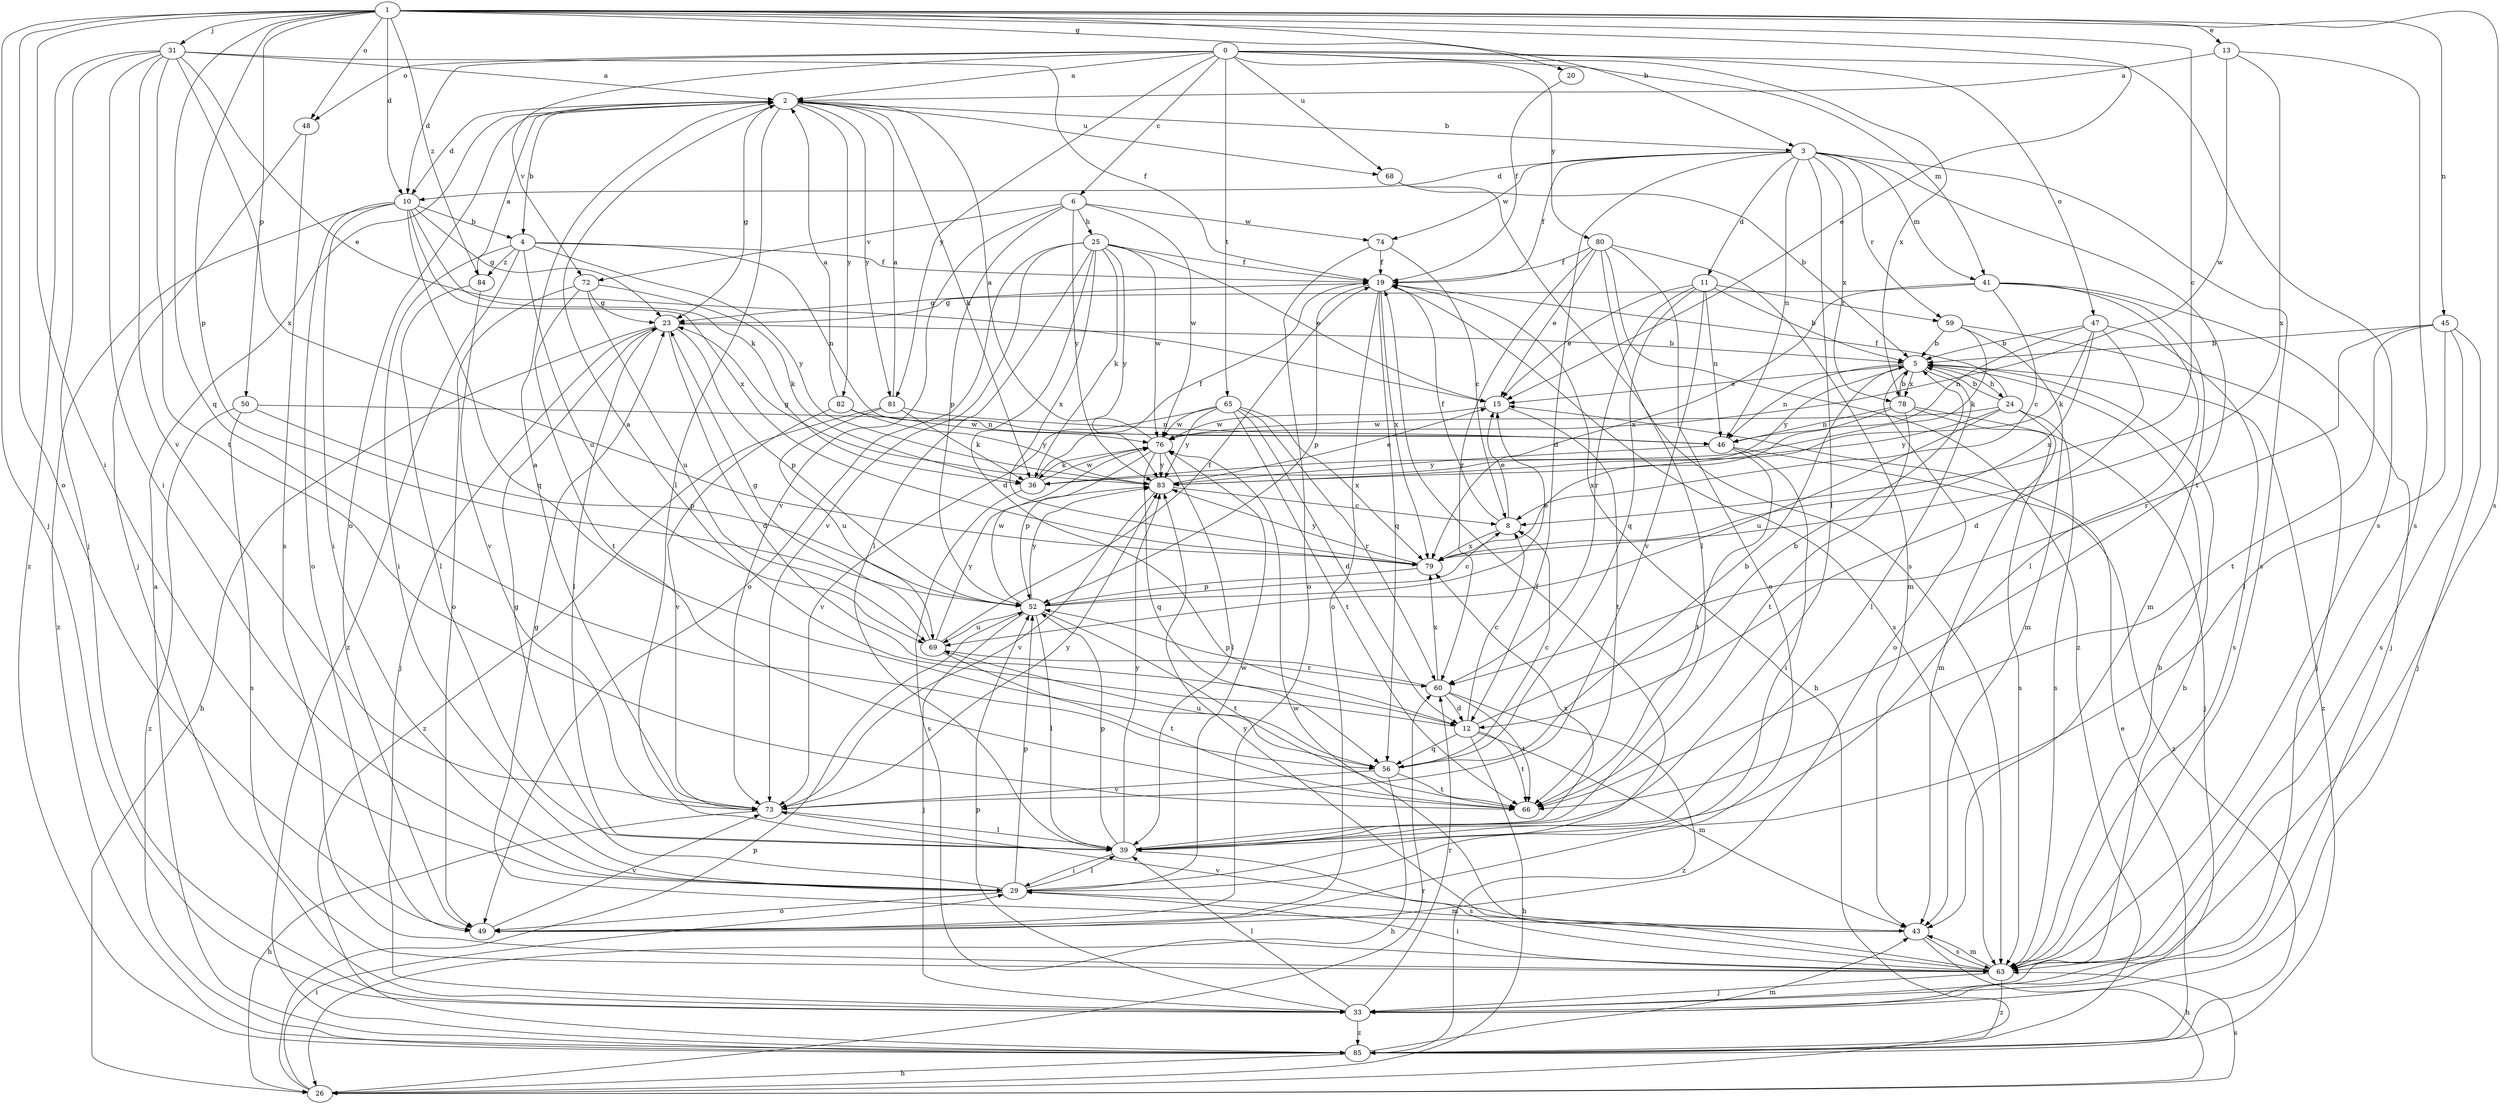 strict digraph  {
0;
1;
2;
3;
4;
5;
6;
8;
10;
11;
12;
13;
15;
19;
20;
23;
24;
25;
26;
29;
31;
33;
36;
39;
41;
43;
45;
46;
47;
48;
49;
50;
52;
56;
59;
60;
63;
65;
66;
68;
69;
72;
73;
74;
76;
78;
79;
80;
81;
82;
83;
84;
85;
0 -> 2  [label=a];
0 -> 6  [label=c];
0 -> 10  [label=d];
0 -> 41  [label=m];
0 -> 47  [label=o];
0 -> 48  [label=o];
0 -> 63  [label=s];
0 -> 65  [label=t];
0 -> 68  [label=u];
0 -> 72  [label=v];
0 -> 78  [label=x];
0 -> 80  [label=y];
0 -> 81  [label=y];
1 -> 3  [label=b];
1 -> 8  [label=c];
1 -> 10  [label=d];
1 -> 13  [label=e];
1 -> 15  [label=e];
1 -> 20  [label=g];
1 -> 29  [label=i];
1 -> 31  [label=j];
1 -> 33  [label=j];
1 -> 45  [label=n];
1 -> 48  [label=o];
1 -> 49  [label=o];
1 -> 50  [label=p];
1 -> 52  [label=p];
1 -> 56  [label=q];
1 -> 63  [label=s];
1 -> 84  [label=z];
2 -> 3  [label=b];
2 -> 4  [label=b];
2 -> 10  [label=d];
2 -> 23  [label=g];
2 -> 36  [label=k];
2 -> 39  [label=l];
2 -> 49  [label=o];
2 -> 68  [label=u];
2 -> 81  [label=y];
2 -> 82  [label=y];
3 -> 10  [label=d];
3 -> 11  [label=d];
3 -> 12  [label=d];
3 -> 19  [label=f];
3 -> 39  [label=l];
3 -> 41  [label=m];
3 -> 46  [label=n];
3 -> 59  [label=r];
3 -> 63  [label=s];
3 -> 66  [label=t];
3 -> 74  [label=w];
3 -> 78  [label=x];
4 -> 19  [label=f];
4 -> 29  [label=i];
4 -> 46  [label=n];
4 -> 69  [label=u];
4 -> 83  [label=y];
4 -> 84  [label=z];
4 -> 85  [label=z];
5 -> 15  [label=e];
5 -> 24  [label=h];
5 -> 39  [label=l];
5 -> 46  [label=n];
5 -> 49  [label=o];
5 -> 78  [label=x];
5 -> 83  [label=y];
5 -> 85  [label=z];
6 -> 25  [label=h];
6 -> 52  [label=p];
6 -> 72  [label=v];
6 -> 73  [label=v];
6 -> 74  [label=w];
6 -> 76  [label=w];
6 -> 83  [label=y];
8 -> 15  [label=e];
8 -> 19  [label=f];
8 -> 79  [label=x];
10 -> 4  [label=b];
10 -> 23  [label=g];
10 -> 29  [label=i];
10 -> 36  [label=k];
10 -> 49  [label=o];
10 -> 56  [label=q];
10 -> 79  [label=x];
10 -> 85  [label=z];
11 -> 5  [label=b];
11 -> 15  [label=e];
11 -> 46  [label=n];
11 -> 56  [label=q];
11 -> 59  [label=r];
11 -> 60  [label=r];
11 -> 73  [label=v];
12 -> 2  [label=a];
12 -> 5  [label=b];
12 -> 8  [label=c];
12 -> 26  [label=h];
12 -> 43  [label=m];
12 -> 56  [label=q];
12 -> 66  [label=t];
13 -> 2  [label=a];
13 -> 63  [label=s];
13 -> 76  [label=w];
13 -> 79  [label=x];
15 -> 66  [label=t];
15 -> 76  [label=w];
19 -> 23  [label=g];
19 -> 26  [label=h];
19 -> 49  [label=o];
19 -> 52  [label=p];
19 -> 56  [label=q];
19 -> 63  [label=s];
19 -> 79  [label=x];
20 -> 19  [label=f];
23 -> 5  [label=b];
23 -> 12  [label=d];
23 -> 26  [label=h];
23 -> 33  [label=j];
23 -> 39  [label=l];
23 -> 52  [label=p];
24 -> 5  [label=b];
24 -> 19  [label=f];
24 -> 43  [label=m];
24 -> 63  [label=s];
24 -> 69  [label=u];
24 -> 76  [label=w];
24 -> 83  [label=y];
25 -> 12  [label=d];
25 -> 15  [label=e];
25 -> 19  [label=f];
25 -> 36  [label=k];
25 -> 39  [label=l];
25 -> 49  [label=o];
25 -> 73  [label=v];
25 -> 76  [label=w];
25 -> 79  [label=x];
25 -> 83  [label=y];
26 -> 29  [label=i];
26 -> 52  [label=p];
26 -> 60  [label=r];
26 -> 63  [label=s];
29 -> 19  [label=f];
29 -> 23  [label=g];
29 -> 39  [label=l];
29 -> 43  [label=m];
29 -> 49  [label=o];
29 -> 52  [label=p];
29 -> 76  [label=w];
31 -> 2  [label=a];
31 -> 15  [label=e];
31 -> 19  [label=f];
31 -> 29  [label=i];
31 -> 33  [label=j];
31 -> 66  [label=t];
31 -> 73  [label=v];
31 -> 79  [label=x];
31 -> 85  [label=z];
33 -> 5  [label=b];
33 -> 39  [label=l];
33 -> 52  [label=p];
33 -> 60  [label=r];
33 -> 85  [label=z];
36 -> 19  [label=f];
36 -> 63  [label=s];
36 -> 76  [label=w];
39 -> 29  [label=i];
39 -> 52  [label=p];
39 -> 63  [label=s];
39 -> 79  [label=x];
39 -> 83  [label=y];
41 -> 8  [label=c];
41 -> 23  [label=g];
41 -> 33  [label=j];
41 -> 39  [label=l];
41 -> 43  [label=m];
41 -> 79  [label=x];
43 -> 23  [label=g];
43 -> 26  [label=h];
43 -> 63  [label=s];
43 -> 73  [label=v];
45 -> 5  [label=b];
45 -> 33  [label=j];
45 -> 39  [label=l];
45 -> 60  [label=r];
45 -> 63  [label=s];
45 -> 66  [label=t];
46 -> 29  [label=i];
46 -> 66  [label=t];
46 -> 83  [label=y];
46 -> 85  [label=z];
47 -> 5  [label=b];
47 -> 12  [label=d];
47 -> 36  [label=k];
47 -> 46  [label=n];
47 -> 63  [label=s];
47 -> 79  [label=x];
48 -> 33  [label=j];
48 -> 63  [label=s];
49 -> 73  [label=v];
50 -> 46  [label=n];
50 -> 52  [label=p];
50 -> 63  [label=s];
50 -> 85  [label=z];
52 -> 8  [label=c];
52 -> 15  [label=e];
52 -> 33  [label=j];
52 -> 39  [label=l];
52 -> 66  [label=t];
52 -> 69  [label=u];
52 -> 76  [label=w];
52 -> 83  [label=y];
56 -> 5  [label=b];
56 -> 8  [label=c];
56 -> 26  [label=h];
56 -> 66  [label=t];
56 -> 69  [label=u];
56 -> 73  [label=v];
59 -> 5  [label=b];
59 -> 33  [label=j];
59 -> 36  [label=k];
59 -> 43  [label=m];
60 -> 12  [label=d];
60 -> 52  [label=p];
60 -> 66  [label=t];
60 -> 79  [label=x];
60 -> 85  [label=z];
63 -> 5  [label=b];
63 -> 29  [label=i];
63 -> 33  [label=j];
63 -> 43  [label=m];
63 -> 76  [label=w];
63 -> 83  [label=y];
63 -> 85  [label=z];
65 -> 12  [label=d];
65 -> 60  [label=r];
65 -> 66  [label=t];
65 -> 73  [label=v];
65 -> 76  [label=w];
65 -> 79  [label=x];
65 -> 83  [label=y];
68 -> 5  [label=b];
68 -> 63  [label=s];
69 -> 19  [label=f];
69 -> 23  [label=g];
69 -> 60  [label=r];
69 -> 66  [label=t];
69 -> 83  [label=y];
72 -> 23  [label=g];
72 -> 36  [label=k];
72 -> 49  [label=o];
72 -> 66  [label=t];
72 -> 69  [label=u];
73 -> 2  [label=a];
73 -> 26  [label=h];
73 -> 39  [label=l];
73 -> 83  [label=y];
74 -> 8  [label=c];
74 -> 19  [label=f];
74 -> 49  [label=o];
76 -> 2  [label=a];
76 -> 36  [label=k];
76 -> 39  [label=l];
76 -> 52  [label=p];
76 -> 56  [label=q];
76 -> 83  [label=y];
78 -> 5  [label=b];
78 -> 33  [label=j];
78 -> 46  [label=n];
78 -> 63  [label=s];
78 -> 66  [label=t];
78 -> 79  [label=x];
79 -> 52  [label=p];
79 -> 83  [label=y];
80 -> 15  [label=e];
80 -> 19  [label=f];
80 -> 39  [label=l];
80 -> 43  [label=m];
80 -> 49  [label=o];
80 -> 60  [label=r];
80 -> 85  [label=z];
81 -> 2  [label=a];
81 -> 36  [label=k];
81 -> 46  [label=n];
81 -> 69  [label=u];
81 -> 85  [label=z];
82 -> 2  [label=a];
82 -> 73  [label=v];
82 -> 76  [label=w];
82 -> 83  [label=y];
83 -> 8  [label=c];
83 -> 15  [label=e];
83 -> 23  [label=g];
83 -> 73  [label=v];
84 -> 2  [label=a];
84 -> 39  [label=l];
84 -> 73  [label=v];
85 -> 2  [label=a];
85 -> 15  [label=e];
85 -> 26  [label=h];
85 -> 43  [label=m];
}
